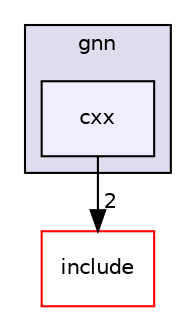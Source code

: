 digraph "cxx" {
  compound=true
  node [ fontsize="10", fontname="Helvetica"];
  edge [ labelfontsize="10", labelfontname="Helvetica"];
  subgraph clusterdir_5e987026ecbe824c68645fe487719a1a {
    graph [ bgcolor="#ddddee", pencolor="black", label="gnn" fontname="Helvetica", fontsize="10", URL="dir_5e987026ecbe824c68645fe487719a1a.html"]
  dir_17c99b4aa0df6e3922f3b5b60e2ce6b6 [shape=box, label="cxx", style="filled", fillcolor="#eeeeff", pencolor="black", URL="dir_17c99b4aa0df6e3922f3b5b60e2ce6b6.html"];
  }
  dir_c1cfe6ff3c0298bf7d2c8cf75cb3de5d [shape=box label="include" fillcolor="white" style="filled" color="red" URL="dir_c1cfe6ff3c0298bf7d2c8cf75cb3de5d.html"];
  dir_17c99b4aa0df6e3922f3b5b60e2ce6b6->dir_c1cfe6ff3c0298bf7d2c8cf75cb3de5d [headlabel="2", labeldistance=1.5 headhref="dir_000107_000124.html"];
}
